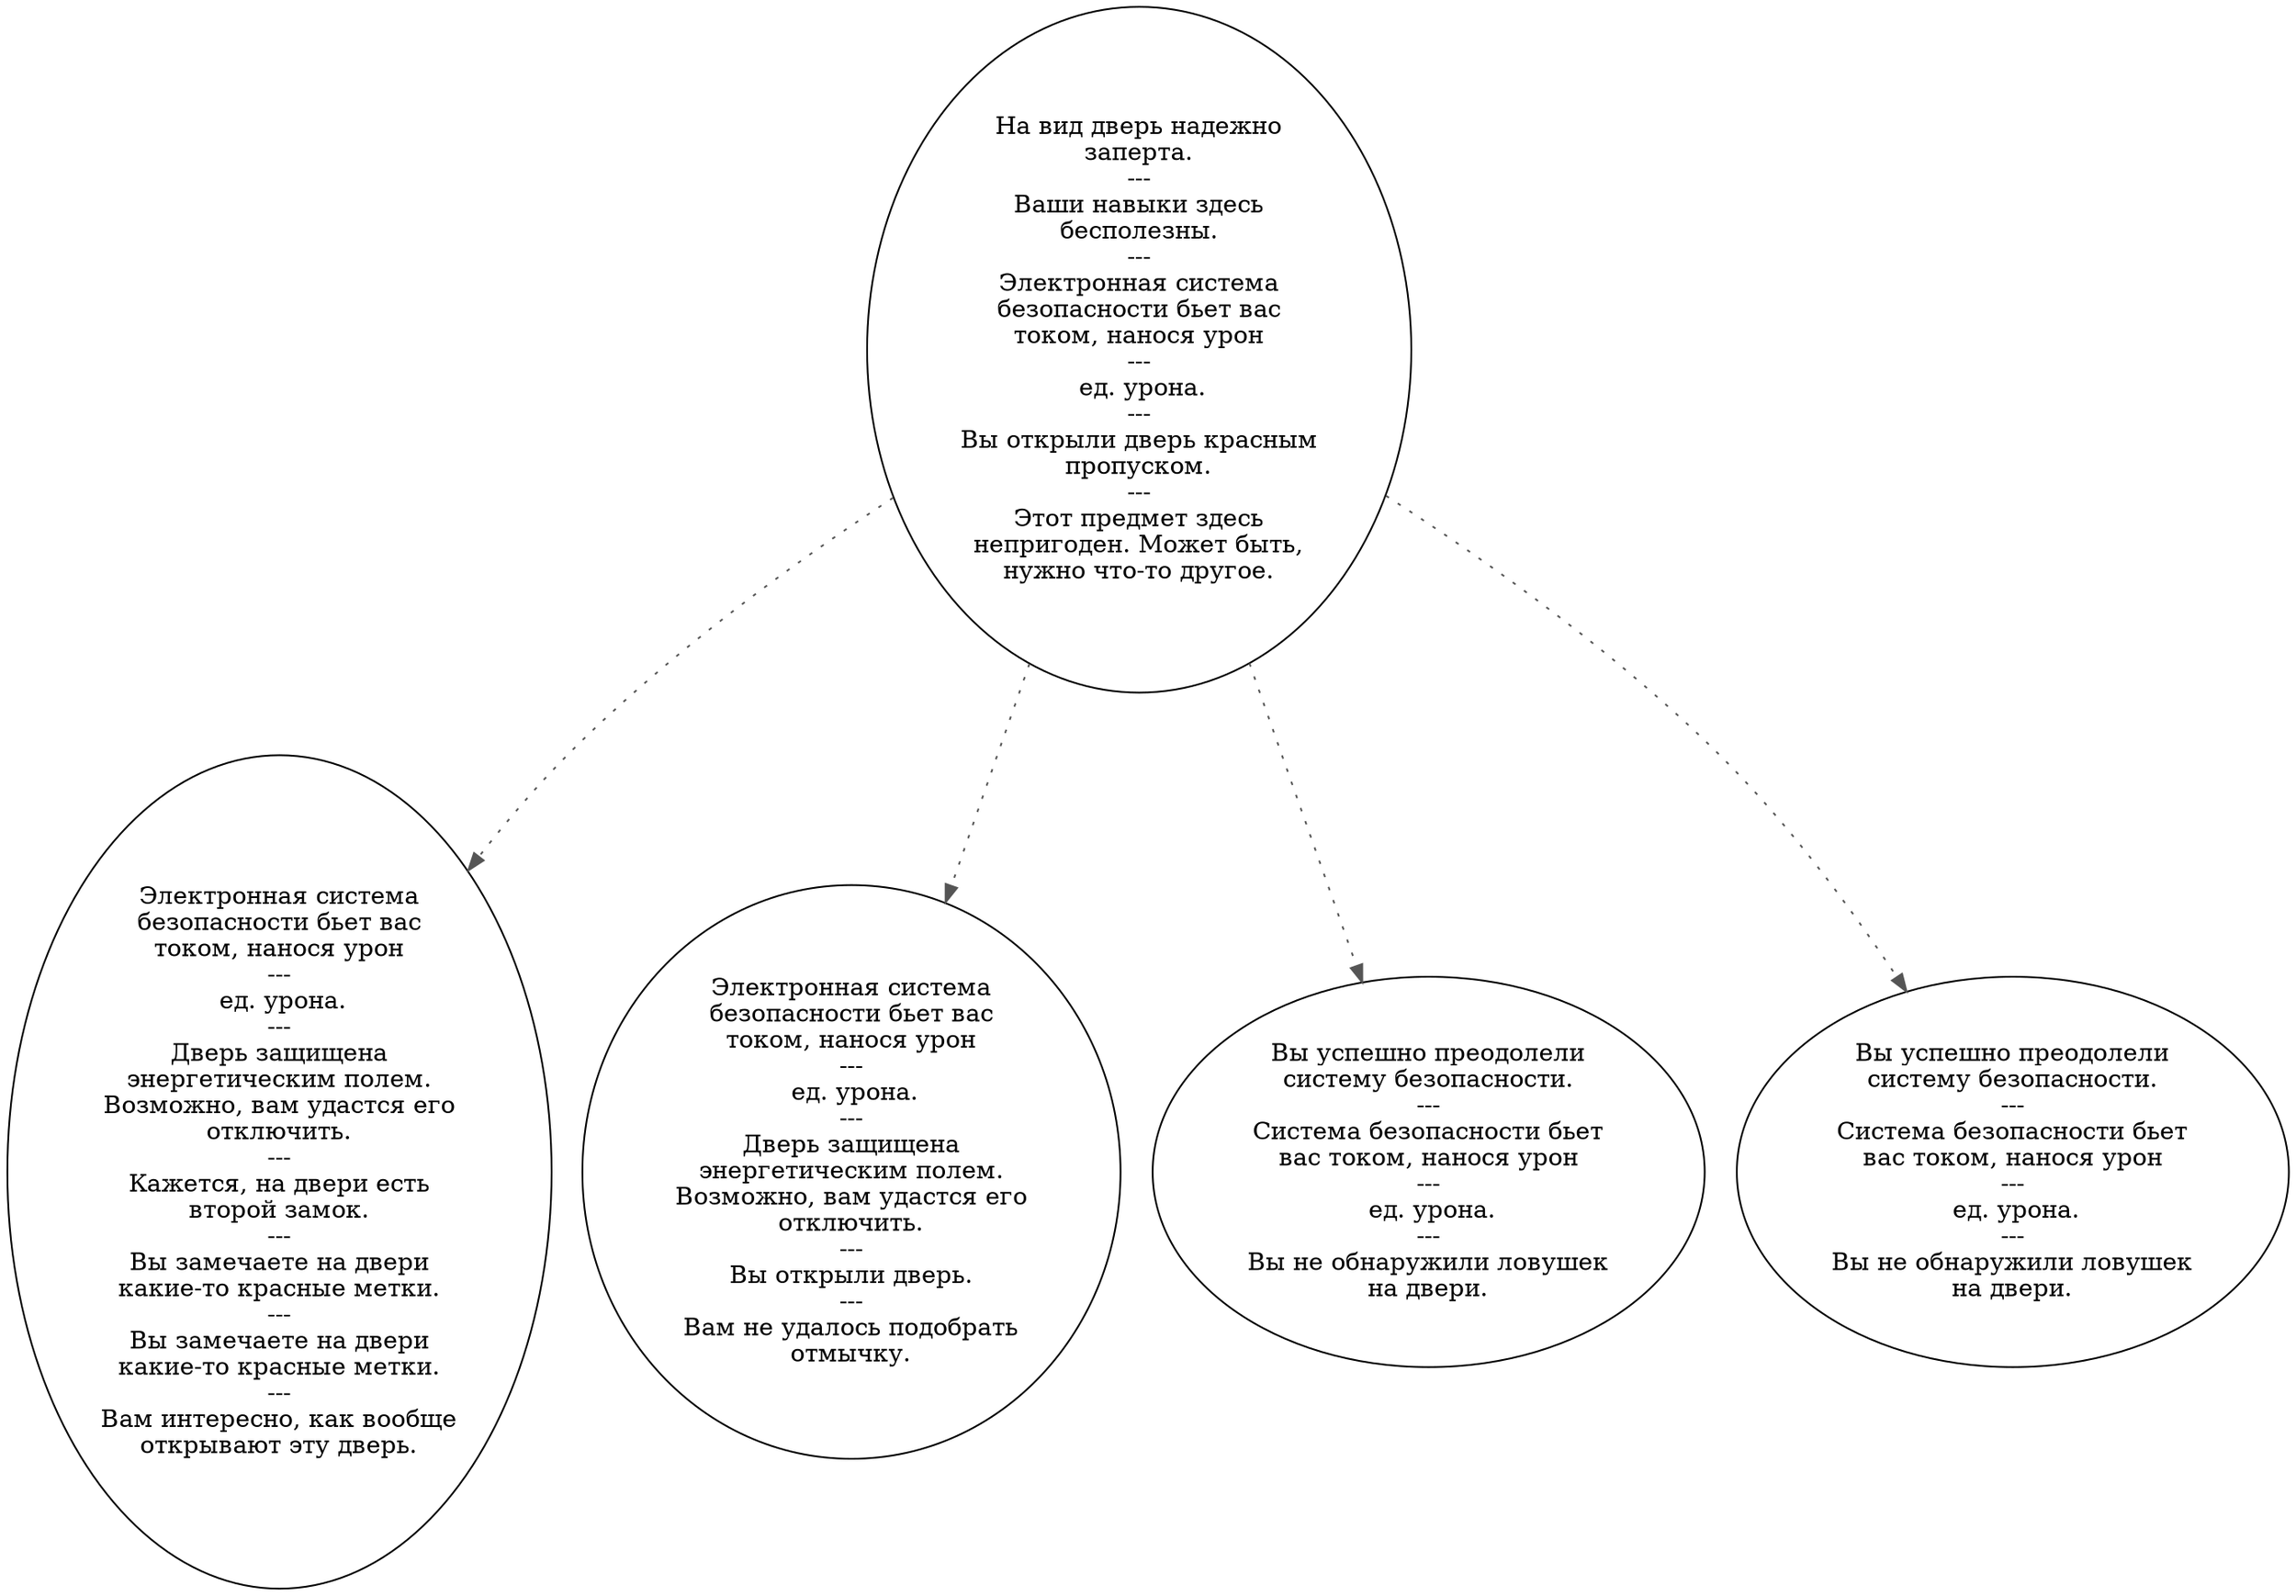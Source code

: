 digraph glo4weap {
  "start" [style=filled       fillcolor="#FFFFFF"       color="#000000"]
  "start" -> "Using_Door" [style=dotted color="#555555"]
  "start" -> "Picklocks" [style=dotted color="#555555"]
  "start" -> "Traps" [style=dotted color="#555555"]
  "start" -> "Sciences" [style=dotted color="#555555"]
  "start" [label="На вид дверь надежно\nзаперта.\n---\nВаши навыки здесь\nбесполезны.\n---\nЭлектронная система\nбезопасности бьет вас\nтоком, нанося урон\n---\n ед. урона.\n---\nВы открыли дверь красным\nпропуском.\n---\nЭтот предмет здесь\nнепригоден. Может быть,\nнужно что-то другое."]
  "Traps" [style=filled       fillcolor="#FFFFFF"       color="#000000"]
  "Traps" [label="Вы успешно преодолели\nсистему безопасности.\n---\nСистема безопасности бьет\nвас током, нанося урон\n---\n ед. урона.\n---\nВы не обнаружили ловушек\nна двери."]
  "Sciences" [style=filled       fillcolor="#FFFFFF"       color="#000000"]
  "Sciences" [label="Вы успешно преодолели\nсистему безопасности.\n---\nСистема безопасности бьет\nвас током, нанося урон\n---\n ед. урона.\n---\nВы не обнаружили ловушек\nна двери."]
  "Picklocks" [style=filled       fillcolor="#FFFFFF"       color="#000000"]
  "Picklocks" [label="Электронная система\nбезопасности бьет вас\nтоком, нанося урон\n---\n ед. урона.\n---\nДверь защищена\nэнергетическим полем.\nВозможно, вам удастся его\nотключить.\n---\nВы открыли дверь.\n---\nВам не удалось подобрать\nотмычку."]
  "Using_Door" [style=filled       fillcolor="#FFFFFF"       color="#000000"]
  "Using_Door" [label="Электронная система\nбезопасности бьет вас\nтоком, нанося урон\n---\n ед. урона.\n---\nДверь защищена\nэнергетическим полем.\nВозможно, вам удастся его\nотключить.\n---\nКажется, на двери есть\nвторой замок.\n---\nВы замечаете на двери\nкакие-то красные метки.\n---\nВы замечаете на двери\nкакие-то красные метки.\n---\nВам интересно, как вообще\nоткрывают эту дверь."]
}
